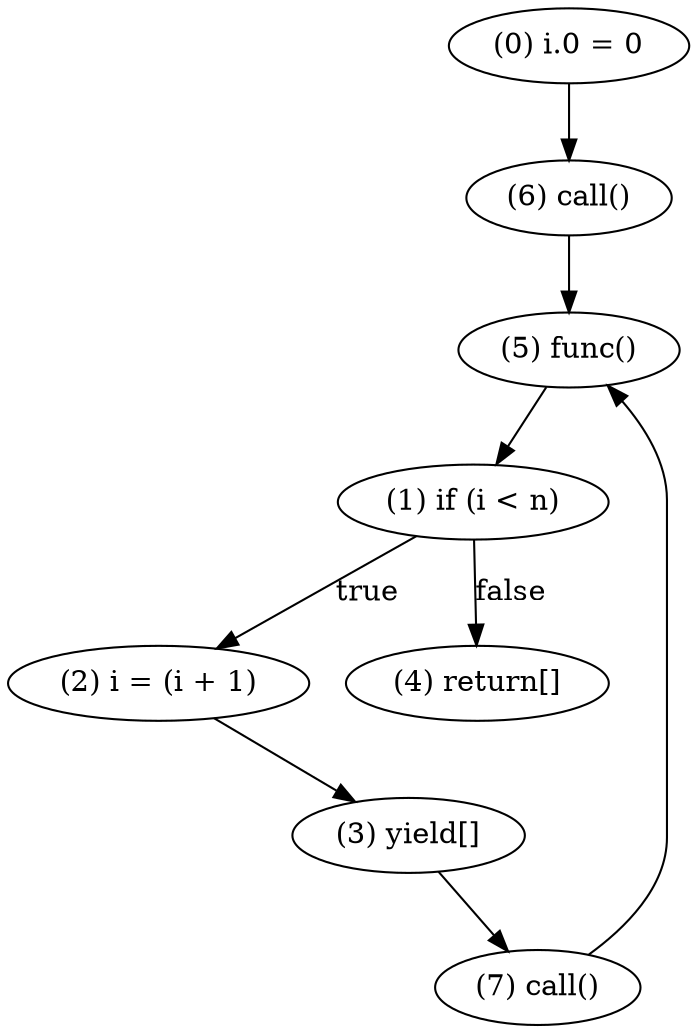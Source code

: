 digraph {
    0 [ label = "(0) i.0 = 0" ]
    1 [ label = "(1) if (i < n)" ]
    2 [ label = "(2) i = (i + 1)" ]
    3 [ label = "(3) yield[]" ]
    4 [ label = "(4) return[]" ]
    5 [ label = "(5) func()" ]
    6 [ label = "(6) call()" ]
    7 [ label = "(7) call()" ]
    0 -> 6 [ label = "" ]
    1 -> 4 [ label = "false" ]
    1 -> 2 [ label = "true" ]
    2 -> 3 [ label = "" ]
    3 -> 7 [ label = "" ]
    5 -> 1 [ label = "" ]
    6 -> 5 [ label = "" ]
    7 -> 5 [ label = "" ]
}
